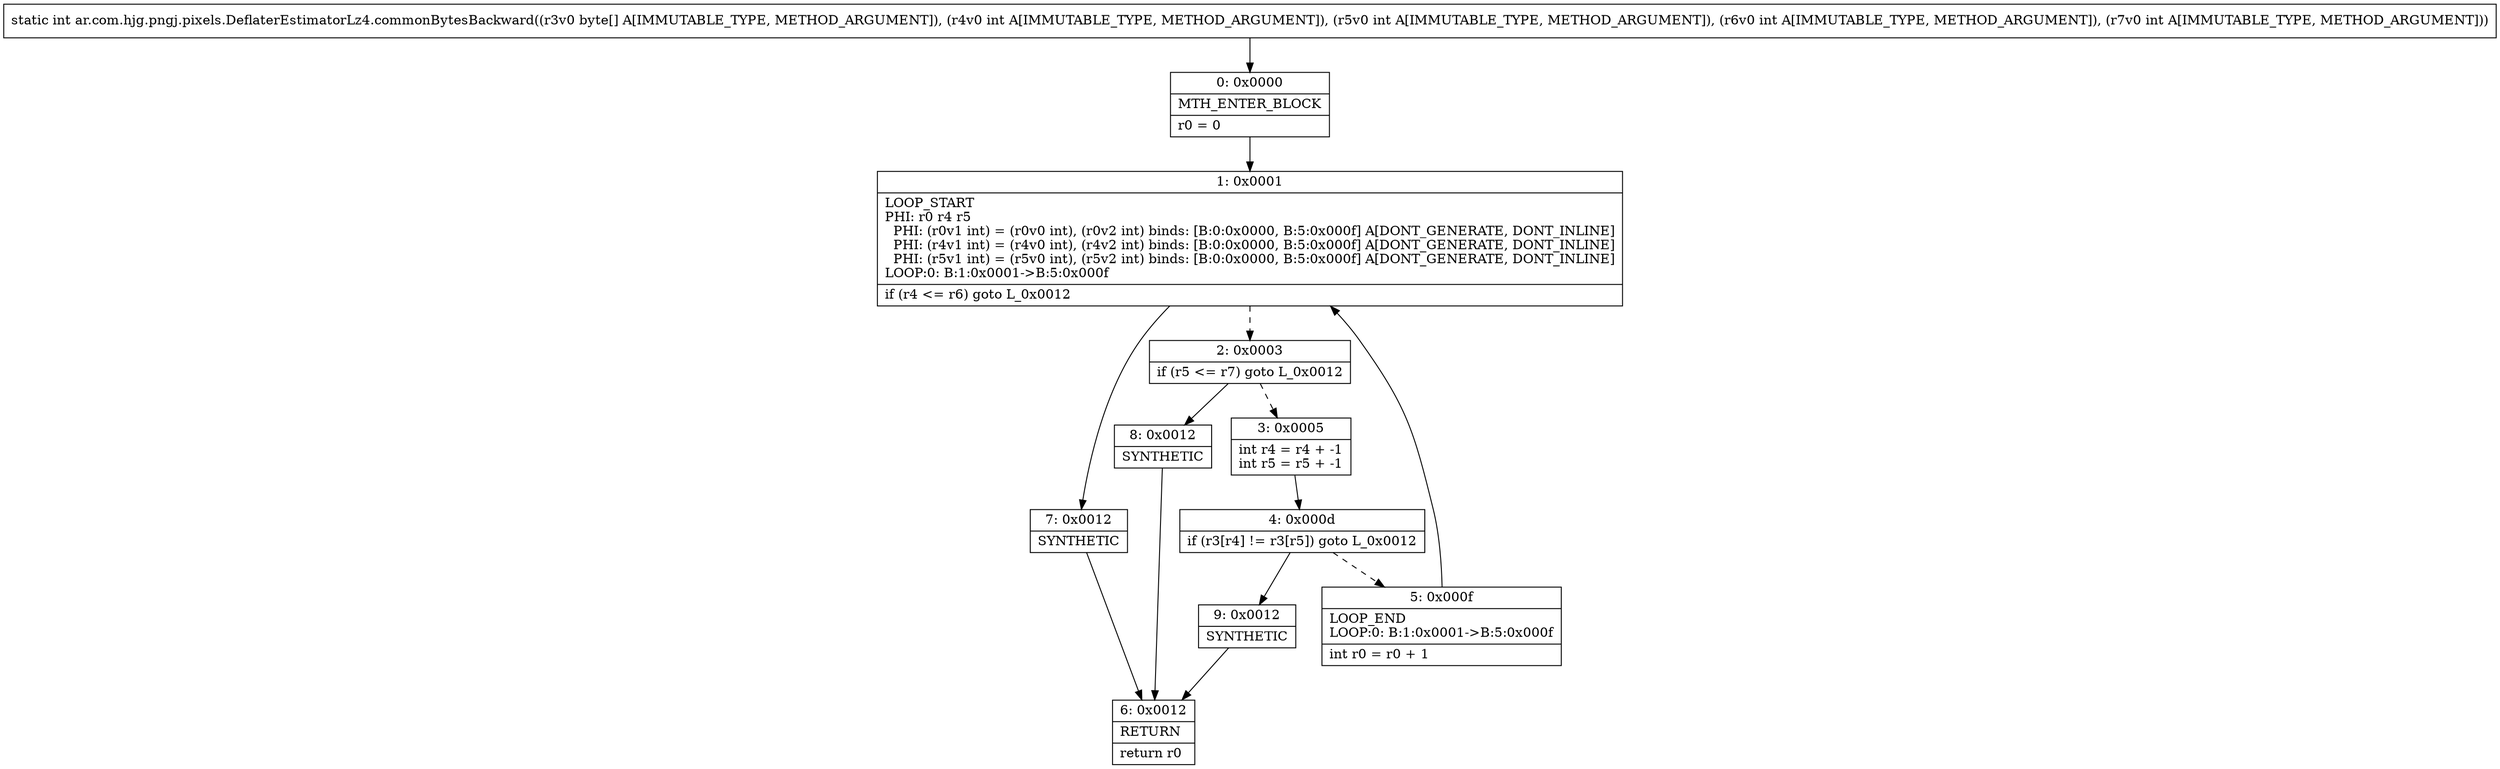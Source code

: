 digraph "CFG forar.com.hjg.pngj.pixels.DeflaterEstimatorLz4.commonBytesBackward([BIIII)I" {
Node_0 [shape=record,label="{0\:\ 0x0000|MTH_ENTER_BLOCK\l|r0 = 0\l}"];
Node_1 [shape=record,label="{1\:\ 0x0001|LOOP_START\lPHI: r0 r4 r5 \l  PHI: (r0v1 int) = (r0v0 int), (r0v2 int) binds: [B:0:0x0000, B:5:0x000f] A[DONT_GENERATE, DONT_INLINE]\l  PHI: (r4v1 int) = (r4v0 int), (r4v2 int) binds: [B:0:0x0000, B:5:0x000f] A[DONT_GENERATE, DONT_INLINE]\l  PHI: (r5v1 int) = (r5v0 int), (r5v2 int) binds: [B:0:0x0000, B:5:0x000f] A[DONT_GENERATE, DONT_INLINE]\lLOOP:0: B:1:0x0001\-\>B:5:0x000f\l|if (r4 \<= r6) goto L_0x0012\l}"];
Node_2 [shape=record,label="{2\:\ 0x0003|if (r5 \<= r7) goto L_0x0012\l}"];
Node_3 [shape=record,label="{3\:\ 0x0005|int r4 = r4 + \-1\lint r5 = r5 + \-1\l}"];
Node_4 [shape=record,label="{4\:\ 0x000d|if (r3[r4] != r3[r5]) goto L_0x0012\l}"];
Node_5 [shape=record,label="{5\:\ 0x000f|LOOP_END\lLOOP:0: B:1:0x0001\-\>B:5:0x000f\l|int r0 = r0 + 1\l}"];
Node_6 [shape=record,label="{6\:\ 0x0012|RETURN\l|return r0\l}"];
Node_7 [shape=record,label="{7\:\ 0x0012|SYNTHETIC\l}"];
Node_8 [shape=record,label="{8\:\ 0x0012|SYNTHETIC\l}"];
Node_9 [shape=record,label="{9\:\ 0x0012|SYNTHETIC\l}"];
MethodNode[shape=record,label="{static int ar.com.hjg.pngj.pixels.DeflaterEstimatorLz4.commonBytesBackward((r3v0 byte[] A[IMMUTABLE_TYPE, METHOD_ARGUMENT]), (r4v0 int A[IMMUTABLE_TYPE, METHOD_ARGUMENT]), (r5v0 int A[IMMUTABLE_TYPE, METHOD_ARGUMENT]), (r6v0 int A[IMMUTABLE_TYPE, METHOD_ARGUMENT]), (r7v0 int A[IMMUTABLE_TYPE, METHOD_ARGUMENT])) }"];
MethodNode -> Node_0;
Node_0 -> Node_1;
Node_1 -> Node_2[style=dashed];
Node_1 -> Node_7;
Node_2 -> Node_3[style=dashed];
Node_2 -> Node_8;
Node_3 -> Node_4;
Node_4 -> Node_5[style=dashed];
Node_4 -> Node_9;
Node_5 -> Node_1;
Node_7 -> Node_6;
Node_8 -> Node_6;
Node_9 -> Node_6;
}

